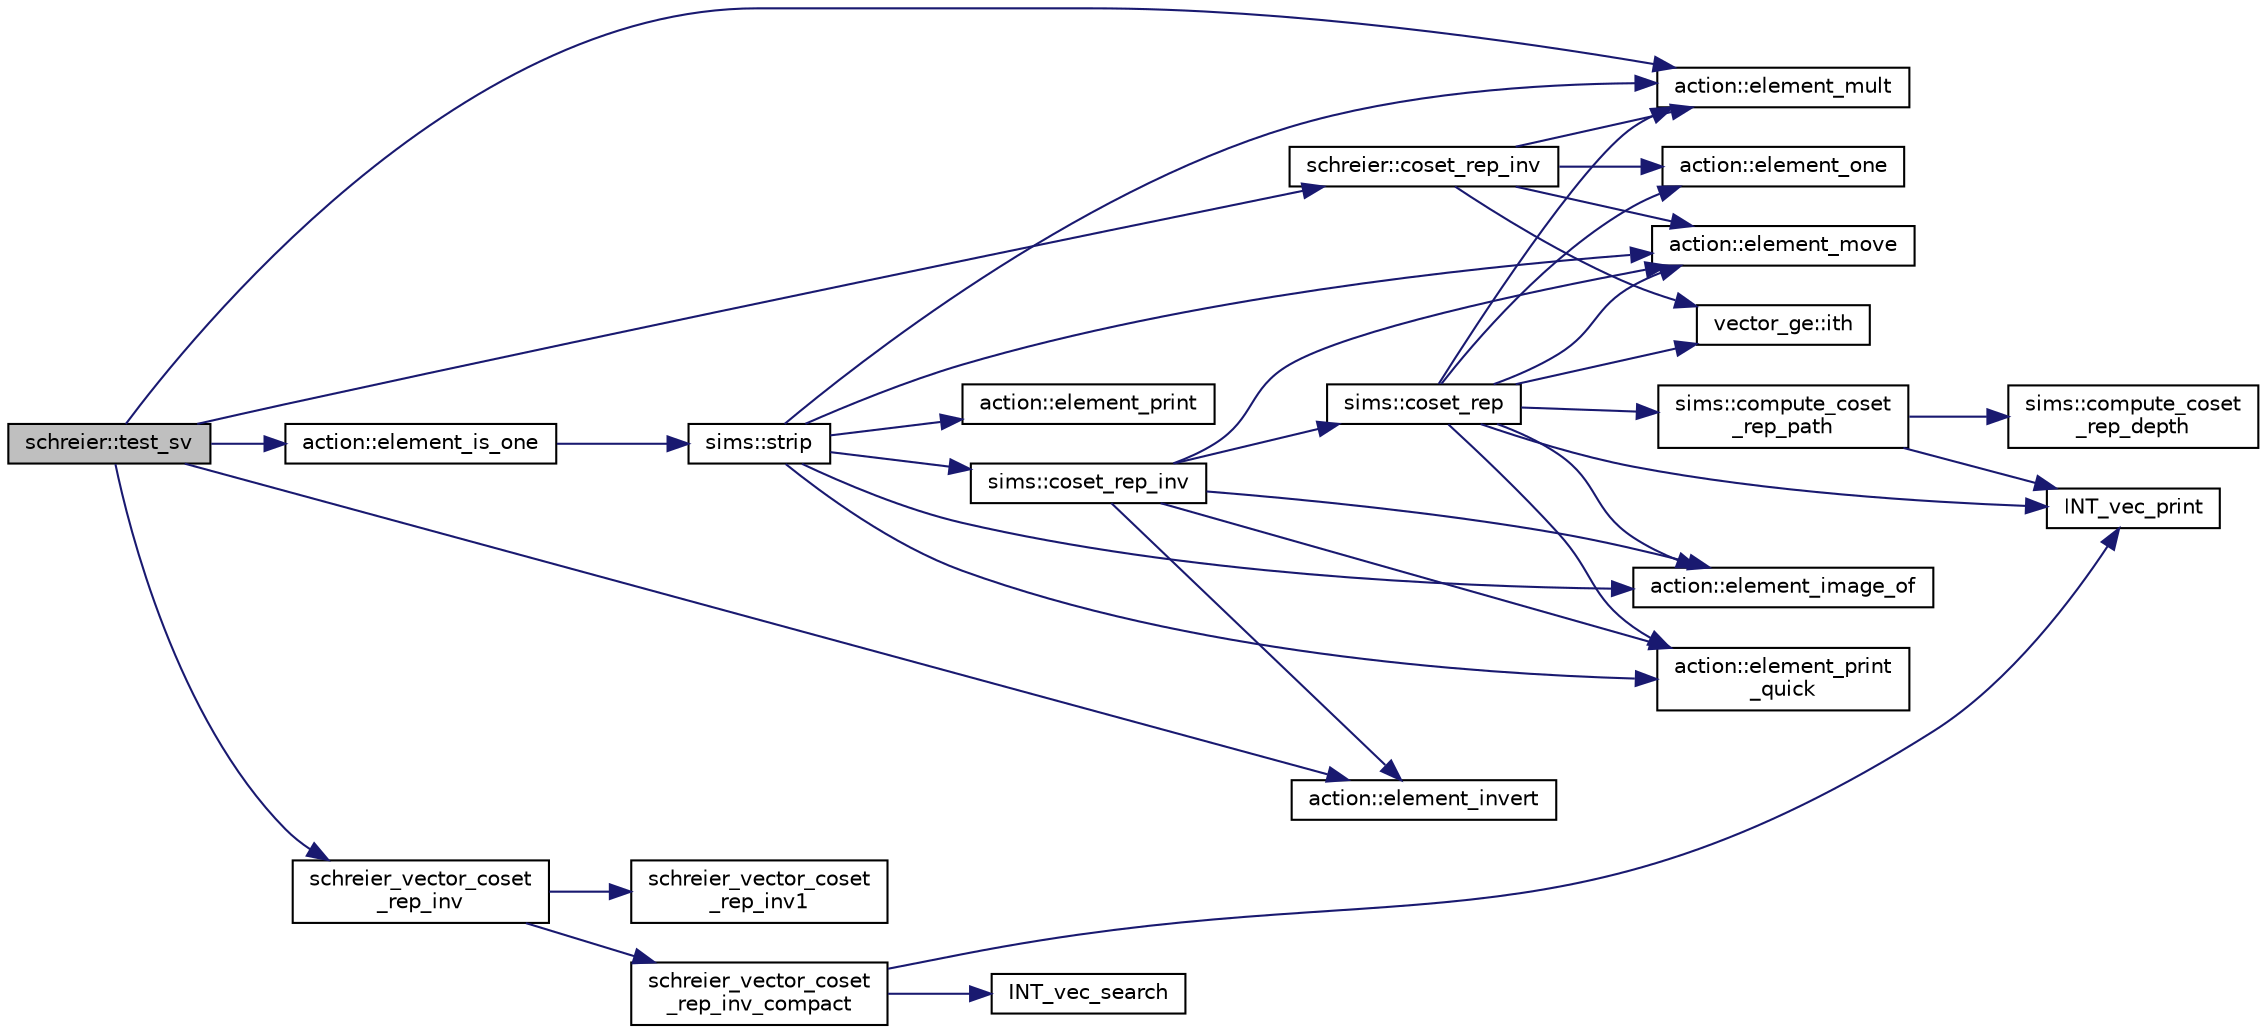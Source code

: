 digraph "schreier::test_sv"
{
  edge [fontname="Helvetica",fontsize="10",labelfontname="Helvetica",labelfontsize="10"];
  node [fontname="Helvetica",fontsize="10",shape=record];
  rankdir="LR";
  Node5463 [label="schreier::test_sv",height=0.2,width=0.4,color="black", fillcolor="grey75", style="filled", fontcolor="black"];
  Node5463 -> Node5464 [color="midnightblue",fontsize="10",style="solid",fontname="Helvetica"];
  Node5464 [label="schreier::coset_rep_inv",height=0.2,width=0.4,color="black", fillcolor="white", style="filled",URL="$d3/dd6/classschreier.html#a4b3a4e60ff456f94f3acf7c96acc40cc"];
  Node5464 -> Node5465 [color="midnightblue",fontsize="10",style="solid",fontname="Helvetica"];
  Node5465 [label="vector_ge::ith",height=0.2,width=0.4,color="black", fillcolor="white", style="filled",URL="$d4/d6e/classvector__ge.html#a1ff002e8b746a9beb119d57dcd4a15ff"];
  Node5464 -> Node5466 [color="midnightblue",fontsize="10",style="solid",fontname="Helvetica"];
  Node5466 [label="action::element_mult",height=0.2,width=0.4,color="black", fillcolor="white", style="filled",URL="$d2/d86/classaction.html#ae9e36b2cae1f0f7bd7144097fa9a34b3"];
  Node5464 -> Node5467 [color="midnightblue",fontsize="10",style="solid",fontname="Helvetica"];
  Node5467 [label="action::element_move",height=0.2,width=0.4,color="black", fillcolor="white", style="filled",URL="$d2/d86/classaction.html#a550947491bbb534d3d7951f50198a874"];
  Node5464 -> Node5468 [color="midnightblue",fontsize="10",style="solid",fontname="Helvetica"];
  Node5468 [label="action::element_one",height=0.2,width=0.4,color="black", fillcolor="white", style="filled",URL="$d2/d86/classaction.html#a780a105daf04d6d1fe7e2f63b3c88e3b"];
  Node5463 -> Node5469 [color="midnightblue",fontsize="10",style="solid",fontname="Helvetica"];
  Node5469 [label="schreier_vector_coset\l_rep_inv",height=0.2,width=0.4,color="black", fillcolor="white", style="filled",URL="$dc/d9b/groups__and__group__actions_2data__structures_2data__structures_8h.html#ae8cfac11b7c6625bd3b00c73929fde6f"];
  Node5469 -> Node5470 [color="midnightblue",fontsize="10",style="solid",fontname="Helvetica"];
  Node5470 [label="schreier_vector_coset\l_rep_inv_compact",height=0.2,width=0.4,color="black", fillcolor="white", style="filled",URL="$d9/d7a/schreier__vector_8_c.html#a883d183be771dd98e040dbe1b7ed0d3c"];
  Node5470 -> Node5471 [color="midnightblue",fontsize="10",style="solid",fontname="Helvetica"];
  Node5471 [label="INT_vec_search",height=0.2,width=0.4,color="black", fillcolor="white", style="filled",URL="$d5/de2/foundations_2data__structures_2data__structures_8h.html#ad103ef2316a1f671bdb68fd9cd9ba945"];
  Node5470 -> Node5472 [color="midnightblue",fontsize="10",style="solid",fontname="Helvetica"];
  Node5472 [label="INT_vec_print",height=0.2,width=0.4,color="black", fillcolor="white", style="filled",URL="$df/dbf/sajeeb_8_c.html#a79a5901af0b47dd0d694109543c027fe"];
  Node5469 -> Node5473 [color="midnightblue",fontsize="10",style="solid",fontname="Helvetica"];
  Node5473 [label="schreier_vector_coset\l_rep_inv1",height=0.2,width=0.4,color="black", fillcolor="white", style="filled",URL="$d9/d7a/schreier__vector_8_c.html#aaffd6f92b6fe477ab9111720c03d7f34"];
  Node5463 -> Node5474 [color="midnightblue",fontsize="10",style="solid",fontname="Helvetica"];
  Node5474 [label="action::element_invert",height=0.2,width=0.4,color="black", fillcolor="white", style="filled",URL="$d2/d86/classaction.html#aa4bd01e338497714586636751fcef436"];
  Node5463 -> Node5466 [color="midnightblue",fontsize="10",style="solid",fontname="Helvetica"];
  Node5463 -> Node5475 [color="midnightblue",fontsize="10",style="solid",fontname="Helvetica"];
  Node5475 [label="action::element_is_one",height=0.2,width=0.4,color="black", fillcolor="white", style="filled",URL="$d2/d86/classaction.html#aeb623ab323a151f64d713288cd13224d"];
  Node5475 -> Node5476 [color="midnightblue",fontsize="10",style="solid",fontname="Helvetica"];
  Node5476 [label="sims::strip",height=0.2,width=0.4,color="black", fillcolor="white", style="filled",URL="$d9/df3/classsims.html#a4d902cab732ddf9f60788dda85b0a775"];
  Node5476 -> Node5477 [color="midnightblue",fontsize="10",style="solid",fontname="Helvetica"];
  Node5477 [label="action::element_print\l_quick",height=0.2,width=0.4,color="black", fillcolor="white", style="filled",URL="$d2/d86/classaction.html#a4844680cf6750396f76494a28655265b"];
  Node5476 -> Node5467 [color="midnightblue",fontsize="10",style="solid",fontname="Helvetica"];
  Node5476 -> Node5478 [color="midnightblue",fontsize="10",style="solid",fontname="Helvetica"];
  Node5478 [label="action::element_image_of",height=0.2,width=0.4,color="black", fillcolor="white", style="filled",URL="$d2/d86/classaction.html#ae09559d4537a048fc860f8a74a31393d"];
  Node5476 -> Node5479 [color="midnightblue",fontsize="10",style="solid",fontname="Helvetica"];
  Node5479 [label="sims::coset_rep_inv",height=0.2,width=0.4,color="black", fillcolor="white", style="filled",URL="$d9/df3/classsims.html#a388f523d4ec997fce4e9ede924de99b9"];
  Node5479 -> Node5480 [color="midnightblue",fontsize="10",style="solid",fontname="Helvetica"];
  Node5480 [label="sims::coset_rep",height=0.2,width=0.4,color="black", fillcolor="white", style="filled",URL="$d9/df3/classsims.html#a3d669dba4d005cd2399388f27f44cd04"];
  Node5480 -> Node5481 [color="midnightblue",fontsize="10",style="solid",fontname="Helvetica"];
  Node5481 [label="sims::compute_coset\l_rep_path",height=0.2,width=0.4,color="black", fillcolor="white", style="filled",URL="$d9/df3/classsims.html#a22a53a24eb86dcfe54cb3588776a4d96"];
  Node5481 -> Node5482 [color="midnightblue",fontsize="10",style="solid",fontname="Helvetica"];
  Node5482 [label="sims::compute_coset\l_rep_depth",height=0.2,width=0.4,color="black", fillcolor="white", style="filled",URL="$d9/df3/classsims.html#abfeb782bd253f1df5253486afb120f6f"];
  Node5481 -> Node5472 [color="midnightblue",fontsize="10",style="solid",fontname="Helvetica"];
  Node5480 -> Node5472 [color="midnightblue",fontsize="10",style="solid",fontname="Helvetica"];
  Node5480 -> Node5468 [color="midnightblue",fontsize="10",style="solid",fontname="Helvetica"];
  Node5480 -> Node5465 [color="midnightblue",fontsize="10",style="solid",fontname="Helvetica"];
  Node5480 -> Node5477 [color="midnightblue",fontsize="10",style="solid",fontname="Helvetica"];
  Node5480 -> Node5466 [color="midnightblue",fontsize="10",style="solid",fontname="Helvetica"];
  Node5480 -> Node5467 [color="midnightblue",fontsize="10",style="solid",fontname="Helvetica"];
  Node5480 -> Node5478 [color="midnightblue",fontsize="10",style="solid",fontname="Helvetica"];
  Node5479 -> Node5477 [color="midnightblue",fontsize="10",style="solid",fontname="Helvetica"];
  Node5479 -> Node5478 [color="midnightblue",fontsize="10",style="solid",fontname="Helvetica"];
  Node5479 -> Node5474 [color="midnightblue",fontsize="10",style="solid",fontname="Helvetica"];
  Node5479 -> Node5467 [color="midnightblue",fontsize="10",style="solid",fontname="Helvetica"];
  Node5476 -> Node5483 [color="midnightblue",fontsize="10",style="solid",fontname="Helvetica"];
  Node5483 [label="action::element_print",height=0.2,width=0.4,color="black", fillcolor="white", style="filled",URL="$d2/d86/classaction.html#ae38c3ef3c1125213733d63c6fc3c40cd"];
  Node5476 -> Node5466 [color="midnightblue",fontsize="10",style="solid",fontname="Helvetica"];
}
